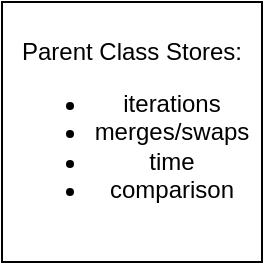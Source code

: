 <mxfile>
    <diagram id="1gxZLhXWNBTuD6r0TkeE" name="Page-1">
        <mxGraphModel dx="995" dy="834" grid="1" gridSize="10" guides="1" tooltips="1" connect="1" arrows="1" fold="1" page="1" pageScale="1" pageWidth="850" pageHeight="1100" math="0" shadow="0">
            <root>
                <mxCell id="0"/>
                <mxCell id="1" parent="0"/>
                <mxCell id="2" value="Parent Class Stores:&lt;br&gt;&lt;ul&gt;&lt;li&gt;iterations&lt;/li&gt;&lt;li&gt;merges/swaps&lt;/li&gt;&lt;li&gt;time&lt;/li&gt;&lt;li&gt;comparison&lt;/li&gt;&lt;/ul&gt;" style="rounded=0;whiteSpace=wrap;html=1;" parent="1" vertex="1">
                    <mxGeometry x="350" y="10" width="130" height="130" as="geometry"/>
                </mxCell>
            </root>
        </mxGraphModel>
    </diagram>
</mxfile>